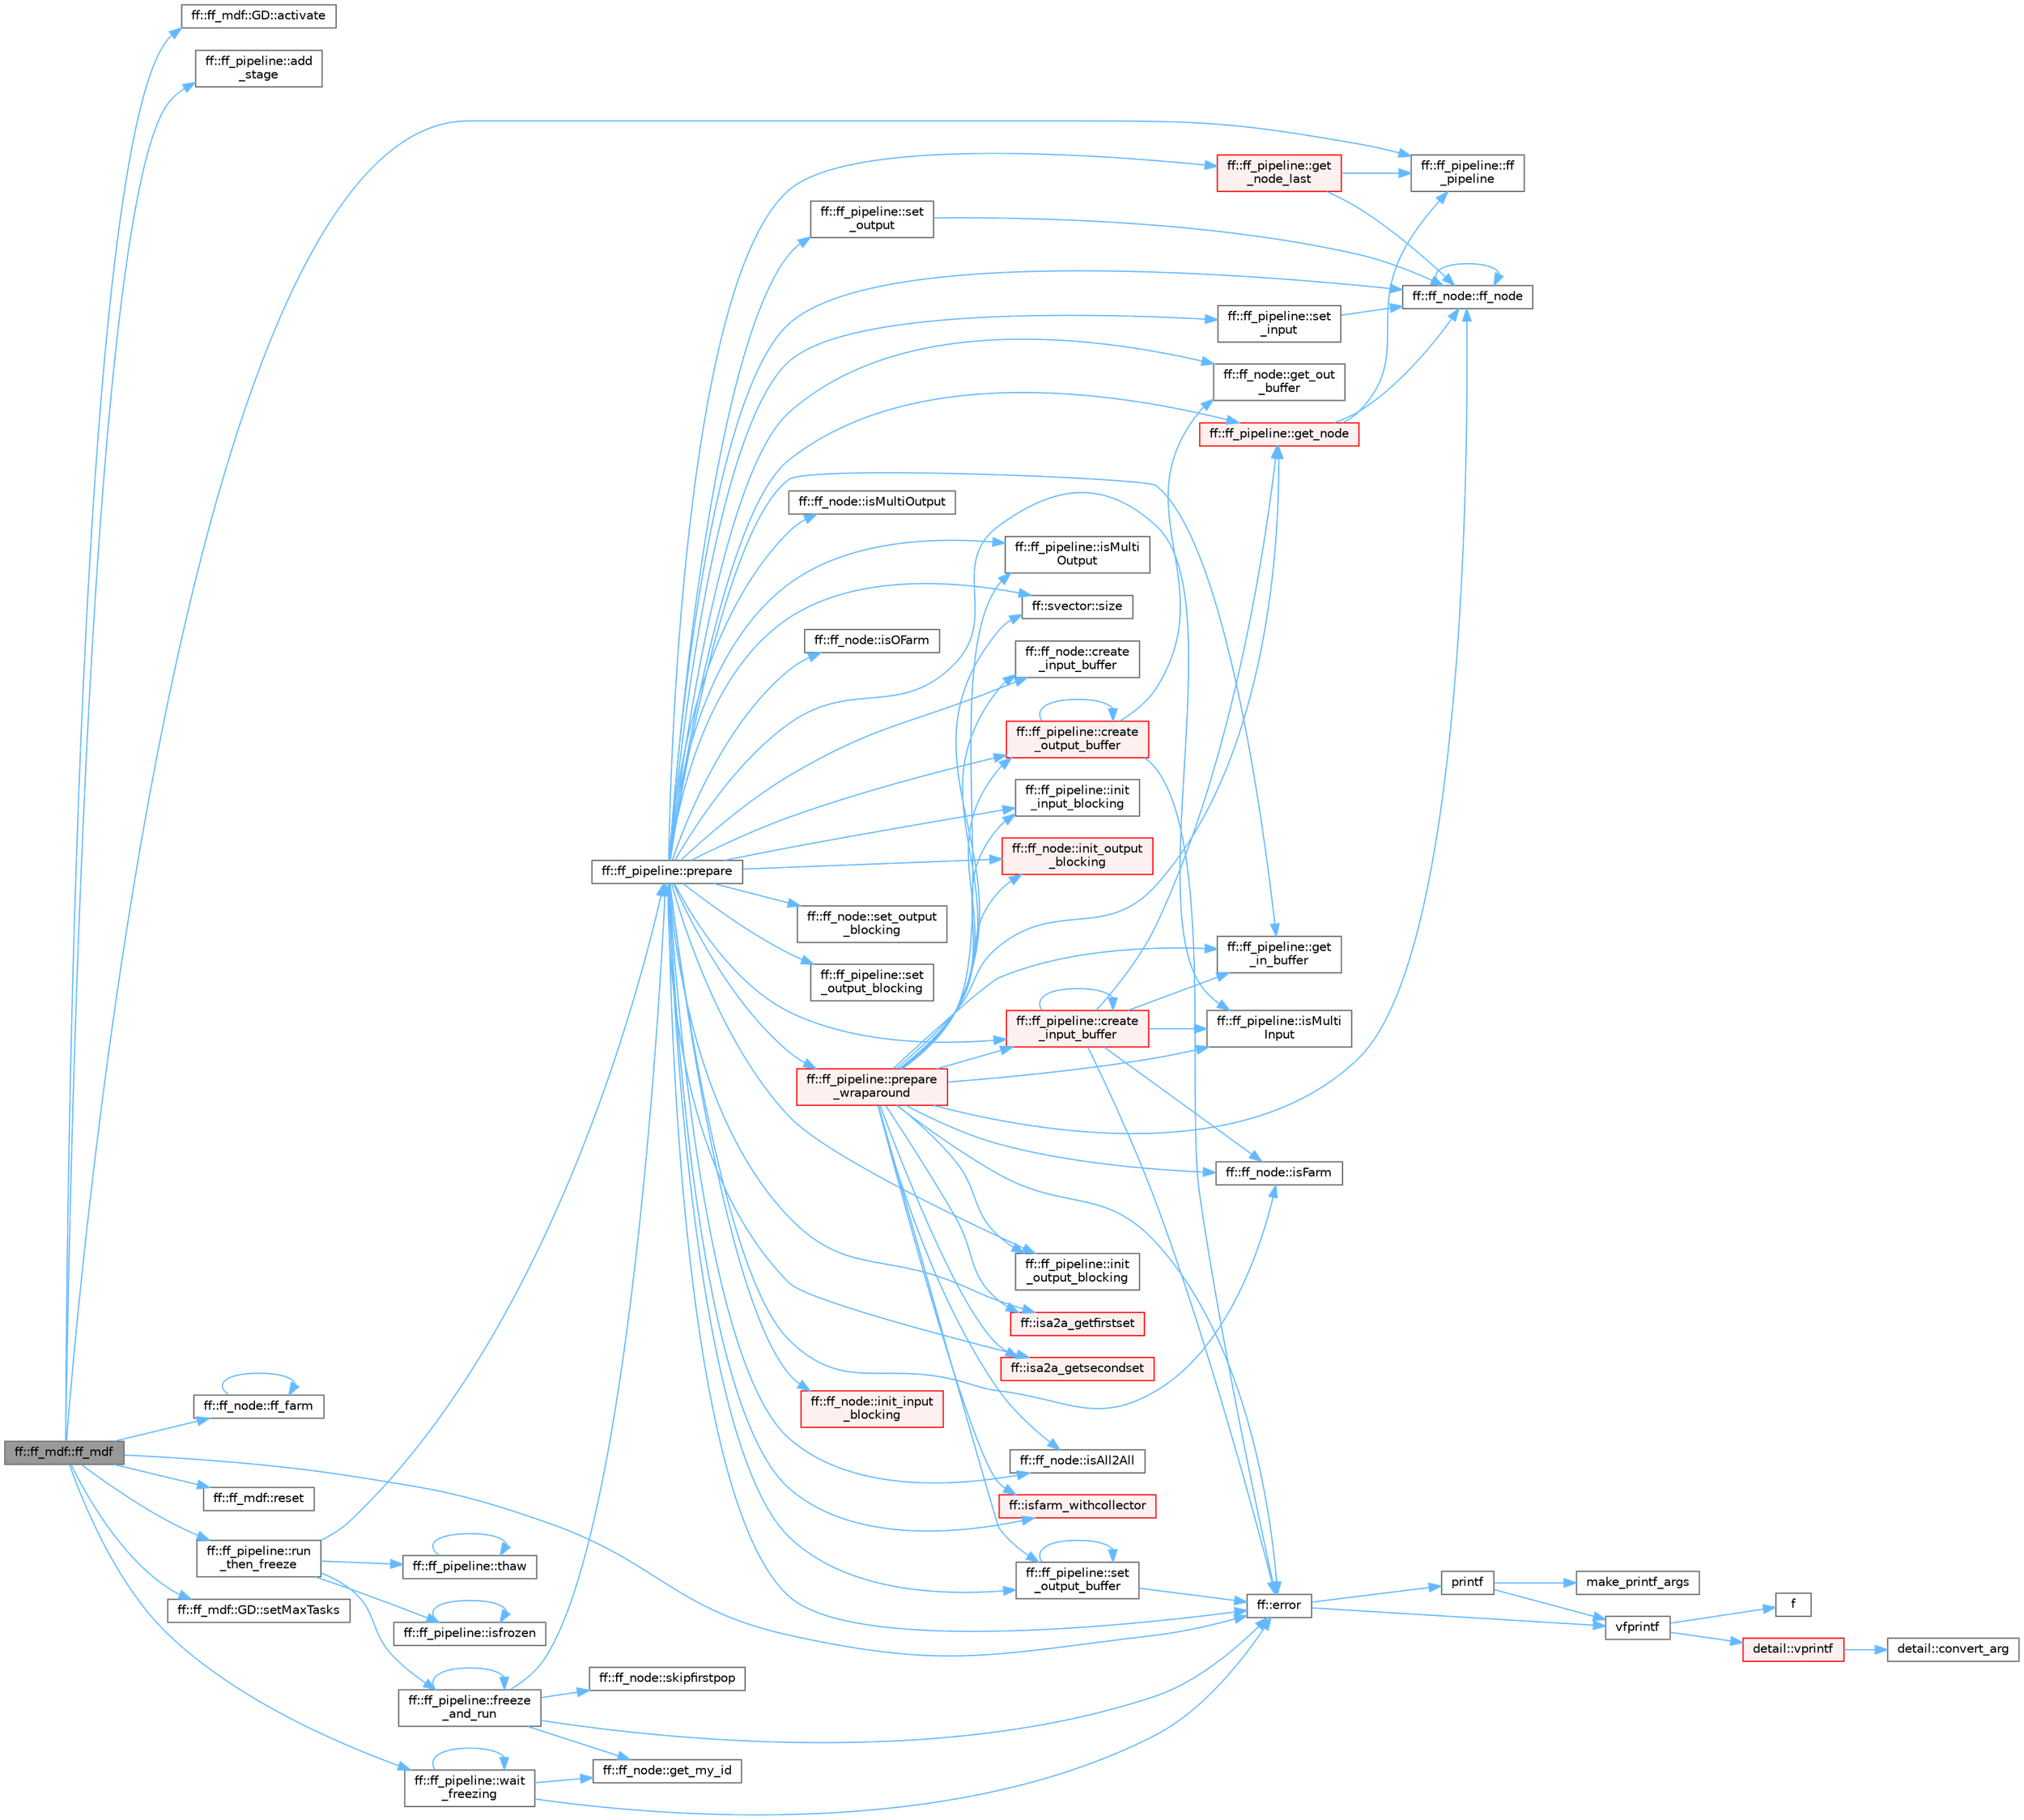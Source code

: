 digraph "ff::ff_mdf::ff_mdf"
{
 // LATEX_PDF_SIZE
  bgcolor="transparent";
  edge [fontname=Helvetica,fontsize=10,labelfontname=Helvetica,labelfontsize=10];
  node [fontname=Helvetica,fontsize=10,shape=box,height=0.2,width=0.4];
  rankdir="LR";
  Node1 [id="Node000001",label="ff::ff_mdf::ff_mdf",height=0.2,width=0.4,color="gray40", fillcolor="grey60", style="filled", fontcolor="black",tooltip="Constructor"];
  Node1 -> Node2 [id="edge1_Node000001_Node000002",color="steelblue1",style="solid",tooltip=" "];
  Node2 [id="Node000002",label="ff::ff_mdf::GD::activate",height=0.2,width=0.4,color="grey40", fillcolor="white", style="filled",URL="$classff_1_1ff__mdf_1_1_g_d.html#adc86b1c1191686b5634afaf5320039dd",tooltip=" "];
  Node1 -> Node3 [id="edge2_Node000001_Node000003",color="steelblue1",style="solid",tooltip=" "];
  Node3 [id="Node000003",label="ff::ff_pipeline::add\l_stage",height=0.2,width=0.4,color="grey40", fillcolor="white", style="filled",URL="$classff_1_1ff__pipeline.html#ab58d4873ed5492773a5dc0b013eaebc5",tooltip="It adds a stage to the pipeline"];
  Node1 -> Node4 [id="edge3_Node000001_Node000004",color="steelblue1",style="solid",tooltip=" "];
  Node4 [id="Node000004",label="ff::error",height=0.2,width=0.4,color="grey40", fillcolor="white", style="filled",URL="$namespaceff.html#a27d926d29b55e019eba5b70672301d82",tooltip=" "];
  Node4 -> Node5 [id="edge4_Node000004_Node000005",color="steelblue1",style="solid",tooltip=" "];
  Node5 [id="Node000005",label="printf",height=0.2,width=0.4,color="grey40", fillcolor="white", style="filled",URL="$printf_8h.html#aee3ed3a831f25f07e7be3919fff2203a",tooltip=" "];
  Node5 -> Node6 [id="edge5_Node000005_Node000006",color="steelblue1",style="solid",tooltip=" "];
  Node6 [id="Node000006",label="make_printf_args",height=0.2,width=0.4,color="grey40", fillcolor="white", style="filled",URL="$printf_8h.html#a27dcc0efcda04388971dbea3c875f122",tooltip=" "];
  Node5 -> Node7 [id="edge6_Node000005_Node000007",color="steelblue1",style="solid",tooltip=" "];
  Node7 [id="Node000007",label="vfprintf",height=0.2,width=0.4,color="grey40", fillcolor="white", style="filled",URL="$printf_8h.html#abb30aad964fc771fb52cf3ad88649df2",tooltip=" "];
  Node7 -> Node8 [id="edge7_Node000007_Node000008",color="steelblue1",style="solid",tooltip=" "];
  Node8 [id="Node000008",label="f",height=0.2,width=0.4,color="grey40", fillcolor="white", style="filled",URL="$cxx11__tensor__map_8cpp.html#a7f507fea02198f6cb81c86640c7b1a4e",tooltip=" "];
  Node7 -> Node9 [id="edge8_Node000007_Node000009",color="steelblue1",style="solid",tooltip=" "];
  Node9 [id="Node000009",label="detail::vprintf",height=0.2,width=0.4,color="red", fillcolor="#FFF0F0", style="filled",URL="$namespacedetail.html#a1c8c2218e4c822aa8f743fb9c573717f",tooltip=" "];
  Node9 -> Node10 [id="edge9_Node000009_Node000010",color="steelblue1",style="solid",tooltip=" "];
  Node10 [id="Node000010",label="detail::convert_arg",height=0.2,width=0.4,color="grey40", fillcolor="white", style="filled",URL="$namespacedetail.html#a03c11572c9a664266d6925f327dec7f3",tooltip=" "];
  Node4 -> Node7 [id="edge10_Node000004_Node000007",color="steelblue1",style="solid",tooltip=" "];
  Node1 -> Node36 [id="edge11_Node000001_Node000036",color="steelblue1",style="solid",tooltip=" "];
  Node36 [id="Node000036",label="ff::ff_node::ff_farm",height=0.2,width=0.4,color="grey40", fillcolor="white", style="filled",URL="$classff_1_1ff__node.html#a49105d0bd6775d145575fd6dfa2d8471",tooltip=" "];
  Node36 -> Node36 [id="edge12_Node000036_Node000036",color="steelblue1",style="solid",tooltip=" "];
  Node1 -> Node37 [id="edge13_Node000001_Node000037",color="steelblue1",style="solid",tooltip=" "];
  Node37 [id="Node000037",label="ff::ff_pipeline::ff\l_pipeline",height=0.2,width=0.4,color="grey40", fillcolor="white", style="filled",URL="$classff_1_1ff__pipeline.html#a05e2c125dd1007c027b0713281b2d07f",tooltip="Constructor"];
  Node1 -> Node38 [id="edge14_Node000001_Node000038",color="steelblue1",style="solid",tooltip=" "];
  Node38 [id="Node000038",label="ff::ff_mdf::reset",height=0.2,width=0.4,color="grey40", fillcolor="white", style="filled",URL="$classff_1_1ff__mdf.html#ac580c8c521edb04e9d658d89a8ecb79a",tooltip=" "];
  Node1 -> Node39 [id="edge15_Node000001_Node000039",color="steelblue1",style="solid",tooltip=" "];
  Node39 [id="Node000039",label="ff::ff_pipeline::run\l_then_freeze",height=0.2,width=0.4,color="grey40", fillcolor="white", style="filled",URL="$classff_1_1ff__pipeline.html#aa35e86f40f919899bc685361d75935ed",tooltip="run the pipeline, waits that all stages received the End-Of-Stream (EOS), and suspend the pipeline ru..."];
  Node39 -> Node40 [id="edge16_Node000039_Node000040",color="steelblue1",style="solid",tooltip=" "];
  Node40 [id="Node000040",label="ff::ff_pipeline::freeze\l_and_run",height=0.2,width=0.4,color="grey40", fillcolor="white", style="filled",URL="$classff_1_1ff__pipeline.html#a8a3b0c212c2f3e3fe48ac9fe2ed34790",tooltip="Suspend (freeze) the ff_node and run it"];
  Node40 -> Node4 [id="edge17_Node000040_Node000004",color="steelblue1",style="solid",tooltip=" "];
  Node40 -> Node40 [id="edge18_Node000040_Node000040",color="steelblue1",style="solid",tooltip=" "];
  Node40 -> Node41 [id="edge19_Node000040_Node000041",color="steelblue1",style="solid",tooltip=" "];
  Node41 [id="Node000041",label="ff::ff_node::get_my_id",height=0.2,width=0.4,color="grey40", fillcolor="white", style="filled",URL="$classff_1_1ff__node.html#a32d30503e0a33406841d77bc1f4dc2e2",tooltip="Returns the identifier of the node (not unique)"];
  Node40 -> Node42 [id="edge20_Node000040_Node000042",color="steelblue1",style="solid",tooltip=" "];
  Node42 [id="Node000042",label="ff::ff_pipeline::prepare",height=0.2,width=0.4,color="grey40", fillcolor="white", style="filled",URL="$classff_1_1ff__pipeline.html#a7dee7dc5a93651c8c945ecaf87471004",tooltip=" "];
  Node42 -> Node43 [id="edge21_Node000042_Node000043",color="steelblue1",style="solid",tooltip=" "];
  Node43 [id="Node000043",label="ff::ff_node::create\l_input_buffer",height=0.2,width=0.4,color="grey40", fillcolor="white", style="filled",URL="$classff_1_1ff__node.html#adfe6c917b93de5635d21a79c8c4181cb",tooltip="Creates the input channel"];
  Node42 -> Node44 [id="edge22_Node000042_Node000044",color="steelblue1",style="solid",tooltip=" "];
  Node44 [id="Node000044",label="ff::ff_pipeline::create\l_input_buffer",height=0.2,width=0.4,color="red", fillcolor="#FFF0F0", style="filled",URL="$classff_1_1ff__pipeline.html#ae496e6d4a37f99d9e353cd002e1d91e2",tooltip="Creates the input channel"];
  Node44 -> Node44 [id="edge23_Node000044_Node000044",color="steelblue1",style="solid",tooltip=" "];
  Node44 -> Node4 [id="edge24_Node000044_Node000004",color="steelblue1",style="solid",tooltip=" "];
  Node44 -> Node45 [id="edge25_Node000044_Node000045",color="steelblue1",style="solid",tooltip=" "];
  Node45 [id="Node000045",label="ff::ff_pipeline::get\l_in_buffer",height=0.2,width=0.4,color="grey40", fillcolor="white", style="filled",URL="$classff_1_1ff__pipeline.html#a8ad25ed4cc47cb7cfe602546e29dfa09",tooltip="Gets input channel"];
  Node44 -> Node46 [id="edge26_Node000044_Node000046",color="steelblue1",style="solid",tooltip=" "];
  Node46 [id="Node000046",label="ff::ff_pipeline::get_node",height=0.2,width=0.4,color="red", fillcolor="#FFF0F0", style="filled",URL="$classff_1_1ff__pipeline.html#aeb7333c888ddf66d2db7eafa116a078e",tooltip="returns the stage i of the pipeline. If the stage is a pipeline the function is called recursively ex..."];
  Node46 -> Node47 [id="edge27_Node000046_Node000047",color="steelblue1",style="solid",tooltip=" "];
  Node47 [id="Node000047",label="ff::ff_node::ff_node",height=0.2,width=0.4,color="grey40", fillcolor="white", style="filled",URL="$classff_1_1ff__node.html#a53ab8b2244539766bdea3eb65cb04f9b",tooltip=" "];
  Node47 -> Node47 [id="edge28_Node000047_Node000047",color="steelblue1",style="solid",tooltip=" "];
  Node46 -> Node37 [id="edge29_Node000046_Node000037",color="steelblue1",style="solid",tooltip=" "];
  Node44 -> Node49 [id="edge30_Node000044_Node000049",color="steelblue1",style="solid",tooltip=" "];
  Node49 [id="Node000049",label="ff::ff_node::isFarm",height=0.2,width=0.4,color="grey40", fillcolor="white", style="filled",URL="$classff_1_1ff__node.html#a2af2bb6ee5bffb4bb5074b4c46ededed",tooltip=" "];
  Node44 -> Node50 [id="edge31_Node000044_Node000050",color="steelblue1",style="solid",tooltip=" "];
  Node50 [id="Node000050",label="ff::ff_pipeline::isMulti\lInput",height=0.2,width=0.4,color="grey40", fillcolor="white", style="filled",URL="$classff_1_1ff__pipeline.html#a0a5c5eb3fcfbde247056cb01942792a1",tooltip=" "];
  Node42 -> Node52 [id="edge32_Node000042_Node000052",color="steelblue1",style="solid",tooltip=" "];
  Node52 [id="Node000052",label="ff::ff_pipeline::create\l_output_buffer",height=0.2,width=0.4,color="red", fillcolor="#FFF0F0", style="filled",URL="$classff_1_1ff__pipeline.html#a980a68d0c26481c45b7c95ebe1135c3d",tooltip="Creates the output channel"];
  Node52 -> Node52 [id="edge33_Node000052_Node000052",color="steelblue1",style="solid",tooltip=" "];
  Node52 -> Node4 [id="edge34_Node000052_Node000004",color="steelblue1",style="solid",tooltip=" "];
  Node52 -> Node53 [id="edge35_Node000052_Node000053",color="steelblue1",style="solid",tooltip=" "];
  Node53 [id="Node000053",label="ff::ff_node::get_out\l_buffer",height=0.2,width=0.4,color="grey40", fillcolor="white", style="filled",URL="$classff_1_1ff__node.html#a334096bd901d8b6c2ae2d73877846ff0",tooltip="Gets pointer to the output channel"];
  Node42 -> Node4 [id="edge36_Node000042_Node000004",color="steelblue1",style="solid",tooltip=" "];
  Node42 -> Node47 [id="edge37_Node000042_Node000047",color="steelblue1",style="solid",tooltip=" "];
  Node42 -> Node45 [id="edge38_Node000042_Node000045",color="steelblue1",style="solid",tooltip=" "];
  Node42 -> Node46 [id="edge39_Node000042_Node000046",color="steelblue1",style="solid",tooltip=" "];
  Node42 -> Node55 [id="edge40_Node000042_Node000055",color="steelblue1",style="solid",tooltip=" "];
  Node55 [id="Node000055",label="ff::ff_pipeline::get\l_node_last",height=0.2,width=0.4,color="red", fillcolor="#FFF0F0", style="filled",URL="$classff_1_1ff__pipeline.html#a909274bdd813e5a8c7c99a40444dc3b5",tooltip="returns the stage i of the pipeline. If the stage is a pipeline the function is called recursively ex..."];
  Node55 -> Node47 [id="edge41_Node000055_Node000047",color="steelblue1",style="solid",tooltip=" "];
  Node55 -> Node37 [id="edge42_Node000055_Node000037",color="steelblue1",style="solid",tooltip=" "];
  Node42 -> Node53 [id="edge43_Node000042_Node000053",color="steelblue1",style="solid",tooltip=" "];
  Node42 -> Node56 [id="edge44_Node000042_Node000056",color="steelblue1",style="solid",tooltip=" "];
  Node56 [id="Node000056",label="ff::ff_node::init_input\l_blocking",height=0.2,width=0.4,color="red", fillcolor="#FFF0F0", style="filled",URL="$classff_1_1ff__node.html#aab934f40b0c6129cc45d95fb085f8024",tooltip=" "];
  Node42 -> Node59 [id="edge45_Node000042_Node000059",color="steelblue1",style="solid",tooltip=" "];
  Node59 [id="Node000059",label="ff::ff_pipeline::init\l_input_blocking",height=0.2,width=0.4,color="grey40", fillcolor="white", style="filled",URL="$classff_1_1ff__pipeline.html#a4a82baf1adeb740cbaf8bdd0d31b815a",tooltip=" "];
  Node42 -> Node60 [id="edge46_Node000042_Node000060",color="steelblue1",style="solid",tooltip=" "];
  Node60 [id="Node000060",label="ff::ff_node::init_output\l_blocking",height=0.2,width=0.4,color="red", fillcolor="#FFF0F0", style="filled",URL="$classff_1_1ff__node.html#a2d686a96eb183cf5b8fc2969b12e0a09",tooltip=" "];
  Node42 -> Node61 [id="edge47_Node000042_Node000061",color="steelblue1",style="solid",tooltip=" "];
  Node61 [id="Node000061",label="ff::ff_pipeline::init\l_output_blocking",height=0.2,width=0.4,color="grey40", fillcolor="white", style="filled",URL="$classff_1_1ff__pipeline.html#a233cce4fc178c48241055684359724ca",tooltip=" "];
  Node42 -> Node62 [id="edge48_Node000042_Node000062",color="steelblue1",style="solid",tooltip=" "];
  Node62 [id="Node000062",label="ff::isa2a_getfirstset",height=0.2,width=0.4,color="red", fillcolor="#FFF0F0", style="filled",URL="$namespaceff.html#a747c4da6882cc1bbc43d1af22e365a22",tooltip=" "];
  Node42 -> Node65 [id="edge49_Node000042_Node000065",color="steelblue1",style="solid",tooltip=" "];
  Node65 [id="Node000065",label="ff::isa2a_getsecondset",height=0.2,width=0.4,color="red", fillcolor="#FFF0F0", style="filled",URL="$namespaceff.html#aec0ddc2ecc8a9818a654219c8ec6b07e",tooltip=" "];
  Node42 -> Node67 [id="edge50_Node000042_Node000067",color="steelblue1",style="solid",tooltip=" "];
  Node67 [id="Node000067",label="ff::ff_node::isAll2All",height=0.2,width=0.4,color="grey40", fillcolor="white", style="filled",URL="$classff_1_1ff__node.html#ac8e132cbcab68af6a4ca13bbcccd62f3",tooltip=" "];
  Node42 -> Node49 [id="edge51_Node000042_Node000049",color="steelblue1",style="solid",tooltip=" "];
  Node42 -> Node68 [id="edge52_Node000042_Node000068",color="steelblue1",style="solid",tooltip=" "];
  Node68 [id="Node000068",label="ff::isfarm_withcollector",height=0.2,width=0.4,color="red", fillcolor="#FFF0F0", style="filled",URL="$namespaceff.html#a4f5e1506df6e9ac92671df077f5d211b",tooltip=" "];
  Node42 -> Node50 [id="edge53_Node000042_Node000050",color="steelblue1",style="solid",tooltip=" "];
  Node42 -> Node70 [id="edge54_Node000042_Node000070",color="steelblue1",style="solid",tooltip=" "];
  Node70 [id="Node000070",label="ff::ff_node::isMultiOutput",height=0.2,width=0.4,color="grey40", fillcolor="white", style="filled",URL="$classff_1_1ff__node.html#adfb7746174f6744ae019cf494ca2b8a5",tooltip=" "];
  Node42 -> Node71 [id="edge55_Node000042_Node000071",color="steelblue1",style="solid",tooltip=" "];
  Node71 [id="Node000071",label="ff::ff_pipeline::isMulti\lOutput",height=0.2,width=0.4,color="grey40", fillcolor="white", style="filled",URL="$classff_1_1ff__pipeline.html#a99d73c08555f9b801d903a206c13299e",tooltip=" "];
  Node42 -> Node72 [id="edge56_Node000042_Node000072",color="steelblue1",style="solid",tooltip=" "];
  Node72 [id="Node000072",label="ff::ff_node::isOFarm",height=0.2,width=0.4,color="grey40", fillcolor="white", style="filled",URL="$classff_1_1ff__node.html#a0e0ec9da95b11c7d9a5ce874870cf9df",tooltip=" "];
  Node42 -> Node73 [id="edge57_Node000042_Node000073",color="steelblue1",style="solid",tooltip=" "];
  Node73 [id="Node000073",label="ff::ff_pipeline::prepare\l_wraparound",height=0.2,width=0.4,color="red", fillcolor="#FFF0F0", style="filled",URL="$classff_1_1ff__pipeline.html#a764b924d34cd792ebf61f46ac1dde6fa",tooltip=" "];
  Node73 -> Node43 [id="edge58_Node000073_Node000043",color="steelblue1",style="solid",tooltip=" "];
  Node73 -> Node44 [id="edge59_Node000073_Node000044",color="steelblue1",style="solid",tooltip=" "];
  Node73 -> Node52 [id="edge60_Node000073_Node000052",color="steelblue1",style="solid",tooltip=" "];
  Node73 -> Node4 [id="edge61_Node000073_Node000004",color="steelblue1",style="solid",tooltip=" "];
  Node73 -> Node47 [id="edge62_Node000073_Node000047",color="steelblue1",style="solid",tooltip=" "];
  Node73 -> Node45 [id="edge63_Node000073_Node000045",color="steelblue1",style="solid",tooltip=" "];
  Node73 -> Node46 [id="edge64_Node000073_Node000046",color="steelblue1",style="solid",tooltip=" "];
  Node73 -> Node59 [id="edge65_Node000073_Node000059",color="steelblue1",style="solid",tooltip=" "];
  Node73 -> Node60 [id="edge66_Node000073_Node000060",color="steelblue1",style="solid",tooltip=" "];
  Node73 -> Node61 [id="edge67_Node000073_Node000061",color="steelblue1",style="solid",tooltip=" "];
  Node73 -> Node62 [id="edge68_Node000073_Node000062",color="steelblue1",style="solid",tooltip=" "];
  Node73 -> Node65 [id="edge69_Node000073_Node000065",color="steelblue1",style="solid",tooltip=" "];
  Node73 -> Node67 [id="edge70_Node000073_Node000067",color="steelblue1",style="solid",tooltip=" "];
  Node73 -> Node49 [id="edge71_Node000073_Node000049",color="steelblue1",style="solid",tooltip=" "];
  Node73 -> Node68 [id="edge72_Node000073_Node000068",color="steelblue1",style="solid",tooltip=" "];
  Node73 -> Node50 [id="edge73_Node000073_Node000050",color="steelblue1",style="solid",tooltip=" "];
  Node73 -> Node71 [id="edge74_Node000073_Node000071",color="steelblue1",style="solid",tooltip=" "];
  Node73 -> Node79 [id="edge75_Node000073_Node000079",color="steelblue1",style="solid",tooltip=" "];
  Node79 [id="Node000079",label="ff::ff_pipeline::set\l_output_buffer",height=0.2,width=0.4,color="grey40", fillcolor="white", style="filled",URL="$classff_1_1ff__pipeline.html#abcb03291873c6b2ad78e24dfb5e2e4d4",tooltip="Assign the output channelname to a channel"];
  Node79 -> Node4 [id="edge76_Node000079_Node000004",color="steelblue1",style="solid",tooltip=" "];
  Node79 -> Node79 [id="edge77_Node000079_Node000079",color="steelblue1",style="solid",tooltip=" "];
  Node73 -> Node80 [id="edge78_Node000073_Node000080",color="steelblue1",style="solid",tooltip=" "];
  Node80 [id="Node000080",label="ff::svector::size",height=0.2,width=0.4,color="grey40", fillcolor="white", style="filled",URL="$classff_1_1svector.html#a29125256281f793b0808ecfae6ea68ec",tooltip=" "];
  Node42 -> Node81 [id="edge79_Node000042_Node000081",color="steelblue1",style="solid",tooltip=" "];
  Node81 [id="Node000081",label="ff::ff_pipeline::set\l_input",height=0.2,width=0.4,color="grey40", fillcolor="white", style="filled",URL="$classff_1_1ff__pipeline.html#a6bb3fb0e465838274a95d922b06ac5bb",tooltip=" "];
  Node81 -> Node47 [id="edge80_Node000081_Node000047",color="steelblue1",style="solid",tooltip=" "];
  Node42 -> Node82 [id="edge81_Node000042_Node000082",color="steelblue1",style="solid",tooltip=" "];
  Node82 [id="Node000082",label="ff::ff_pipeline::set\l_output",height=0.2,width=0.4,color="grey40", fillcolor="white", style="filled",URL="$classff_1_1ff__pipeline.html#a2f84e81a9e72df3bfe317b1244c9d25f",tooltip=" "];
  Node82 -> Node47 [id="edge82_Node000082_Node000047",color="steelblue1",style="solid",tooltip=" "];
  Node42 -> Node83 [id="edge83_Node000042_Node000083",color="steelblue1",style="solid",tooltip=" "];
  Node83 [id="Node000083",label="ff::ff_node::set_output\l_blocking",height=0.2,width=0.4,color="grey40", fillcolor="white", style="filled",URL="$classff_1_1ff__node.html#a84ae02b065e080db75da2c63183e2865",tooltip=" "];
  Node42 -> Node84 [id="edge84_Node000042_Node000084",color="steelblue1",style="solid",tooltip=" "];
  Node84 [id="Node000084",label="ff::ff_pipeline::set\l_output_blocking",height=0.2,width=0.4,color="grey40", fillcolor="white", style="filled",URL="$classff_1_1ff__pipeline.html#a7dc31fc3023aff9de72d6d86bb70b11a",tooltip=" "];
  Node42 -> Node79 [id="edge85_Node000042_Node000079",color="steelblue1",style="solid",tooltip=" "];
  Node42 -> Node80 [id="edge86_Node000042_Node000080",color="steelblue1",style="solid",tooltip=" "];
  Node40 -> Node85 [id="edge87_Node000040_Node000085",color="steelblue1",style="solid",tooltip=" "];
  Node85 [id="Node000085",label="ff::ff_node::skipfirstpop",height=0.2,width=0.4,color="grey40", fillcolor="white", style="filled",URL="$classff_1_1ff__node.html#a71789627f48cb9f466c50601a881c7bc",tooltip="Gets the status of spontaneous start"];
  Node39 -> Node86 [id="edge88_Node000039_Node000086",color="steelblue1",style="solid",tooltip=" "];
  Node86 [id="Node000086",label="ff::ff_pipeline::isfrozen",height=0.2,width=0.4,color="grey40", fillcolor="white", style="filled",URL="$classff_1_1ff__pipeline.html#ae5c0b3a7c778390e5262d53ec8d674b1",tooltip="Checks if a ff_node is frozen"];
  Node86 -> Node86 [id="edge89_Node000086_Node000086",color="steelblue1",style="solid",tooltip=" "];
  Node39 -> Node42 [id="edge90_Node000039_Node000042",color="steelblue1",style="solid",tooltip=" "];
  Node39 -> Node87 [id="edge91_Node000039_Node000087",color="steelblue1",style="solid",tooltip=" "];
  Node87 [id="Node000087",label="ff::ff_pipeline::thaw",height=0.2,width=0.4,color="grey40", fillcolor="white", style="filled",URL="$classff_1_1ff__pipeline.html#a6b8f75e216cbf351d553b48685e651ec",tooltip="Thaw (resume) a ff_node"];
  Node87 -> Node87 [id="edge92_Node000087_Node000087",color="steelblue1",style="solid",tooltip=" "];
  Node1 -> Node88 [id="edge93_Node000001_Node000088",color="steelblue1",style="solid",tooltip=" "];
  Node88 [id="Node000088",label="ff::ff_mdf::GD::setMaxTasks",height=0.2,width=0.4,color="grey40", fillcolor="white", style="filled",URL="$classff_1_1ff__mdf_1_1_g_d.html#ab8e22db346d0babd7bff174d60f10540",tooltip=" "];
  Node1 -> Node89 [id="edge94_Node000001_Node000089",color="steelblue1",style="solid",tooltip=" "];
  Node89 [id="Node000089",label="ff::ff_pipeline::wait\l_freezing",height=0.2,width=0.4,color="grey40", fillcolor="white", style="filled",URL="$classff_1_1ff__pipeline.html#a1a176d9106e7dd2788c74816164d4992",tooltip="wait for pipeline to complete and suspend (all stages received EOS)"];
  Node89 -> Node4 [id="edge95_Node000089_Node000004",color="steelblue1",style="solid",tooltip=" "];
  Node89 -> Node41 [id="edge96_Node000089_Node000041",color="steelblue1",style="solid",tooltip=" "];
  Node89 -> Node89 [id="edge97_Node000089_Node000089",color="steelblue1",style="solid",tooltip=" "];
}
